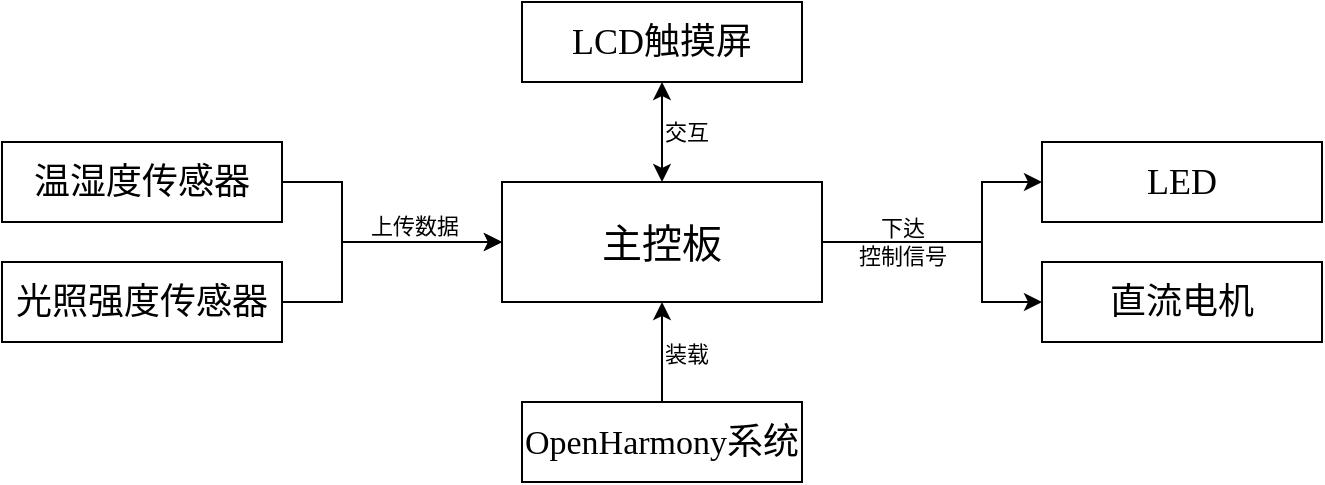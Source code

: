<mxfile version="24.3.0" type="github">
  <diagram name="Page-1" id="42789a77-a242-8287-6e28-9cd8cfd52e62">
    <mxGraphModel dx="1195" dy="588" grid="1" gridSize="10" guides="1" tooltips="1" connect="1" arrows="1" fold="1" page="1" pageScale="1" pageWidth="1100" pageHeight="850" background="none" math="0" shadow="0">
      <root>
        <mxCell id="0" />
        <mxCell id="1" parent="0" />
        <mxCell id="zjSSMuX_inl-teEdnPAB-8" style="edgeStyle=orthogonalEdgeStyle;rounded=0;orthogonalLoop=1;jettySize=auto;html=1;exitX=1;exitY=0.5;exitDx=0;exitDy=0;entryX=0;entryY=0.5;entryDx=0;entryDy=0;" edge="1" parent="1" source="zjSSMuX_inl-teEdnPAB-1" target="zjSSMuX_inl-teEdnPAB-4">
          <mxGeometry relative="1" as="geometry">
            <Array as="points">
              <mxPoint x="720" y="300" />
              <mxPoint x="720" y="270" />
            </Array>
          </mxGeometry>
        </mxCell>
        <mxCell id="zjSSMuX_inl-teEdnPAB-9" style="edgeStyle=orthogonalEdgeStyle;rounded=0;orthogonalLoop=1;jettySize=auto;html=1;exitX=1;exitY=0.5;exitDx=0;exitDy=0;" edge="1" parent="1" source="zjSSMuX_inl-teEdnPAB-1" target="zjSSMuX_inl-teEdnPAB-5">
          <mxGeometry relative="1" as="geometry">
            <Array as="points">
              <mxPoint x="720" y="300" />
              <mxPoint x="720" y="330" />
            </Array>
          </mxGeometry>
        </mxCell>
        <mxCell id="zjSSMuX_inl-teEdnPAB-17" value="下达&lt;div&gt;控制信号&lt;/div&gt;" style="edgeLabel;html=1;align=center;verticalAlign=middle;resizable=0;points=[];labelBackgroundColor=none;" vertex="1" connectable="0" parent="zjSSMuX_inl-teEdnPAB-9">
          <mxGeometry x="-0.429" y="1" relative="1" as="geometry">
            <mxPoint y="1" as="offset" />
          </mxGeometry>
        </mxCell>
        <mxCell id="zjSSMuX_inl-teEdnPAB-1" value="&lt;font style=&quot;font-size: 20px;&quot; face=&quot;宋体&quot;&gt;主控板&lt;/font&gt;" style="rounded=0;whiteSpace=wrap;html=1;" vertex="1" parent="1">
          <mxGeometry x="480" y="270" width="160" height="60" as="geometry" />
        </mxCell>
        <mxCell id="zjSSMuX_inl-teEdnPAB-13" style="edgeStyle=orthogonalEdgeStyle;rounded=0;orthogonalLoop=1;jettySize=auto;html=1;exitX=1;exitY=0.5;exitDx=0;exitDy=0;entryX=0;entryY=0.5;entryDx=0;entryDy=0;" edge="1" parent="1" source="zjSSMuX_inl-teEdnPAB-2" target="zjSSMuX_inl-teEdnPAB-1">
          <mxGeometry relative="1" as="geometry">
            <Array as="points">
              <mxPoint x="400" y="270" />
              <mxPoint x="400" y="300" />
            </Array>
          </mxGeometry>
        </mxCell>
        <mxCell id="zjSSMuX_inl-teEdnPAB-2" value="&lt;font style=&quot;font-size: 18px;&quot; face=&quot;宋体&quot;&gt;温湿度传感器&lt;/font&gt;" style="rounded=0;whiteSpace=wrap;html=1;" vertex="1" parent="1">
          <mxGeometry x="230" y="250" width="140" height="40" as="geometry" />
        </mxCell>
        <mxCell id="zjSSMuX_inl-teEdnPAB-14" style="edgeStyle=orthogonalEdgeStyle;rounded=0;orthogonalLoop=1;jettySize=auto;html=1;exitX=1;exitY=0.5;exitDx=0;exitDy=0;entryX=0;entryY=0.5;entryDx=0;entryDy=0;" edge="1" parent="1" source="zjSSMuX_inl-teEdnPAB-3" target="zjSSMuX_inl-teEdnPAB-1">
          <mxGeometry relative="1" as="geometry">
            <Array as="points">
              <mxPoint x="400" y="330" />
              <mxPoint x="400" y="300" />
            </Array>
          </mxGeometry>
        </mxCell>
        <mxCell id="zjSSMuX_inl-teEdnPAB-15" value="上传数据" style="edgeLabel;html=1;align=center;verticalAlign=middle;resizable=0;points=[];" vertex="1" connectable="0" parent="zjSSMuX_inl-teEdnPAB-14">
          <mxGeometry x="0.374" y="1" relative="1" as="geometry">
            <mxPoint y="-7" as="offset" />
          </mxGeometry>
        </mxCell>
        <mxCell id="zjSSMuX_inl-teEdnPAB-3" value="&lt;font style=&quot;font-size: 18px;&quot; face=&quot;宋体&quot;&gt;光照强度传感器&lt;/font&gt;" style="rounded=0;whiteSpace=wrap;html=1;" vertex="1" parent="1">
          <mxGeometry x="230" y="310" width="140" height="40" as="geometry" />
        </mxCell>
        <mxCell id="zjSSMuX_inl-teEdnPAB-4" value="&lt;font face=&quot;Times New Roman&quot; style=&quot;font-size: 18px;&quot;&gt;LED&lt;/font&gt;" style="rounded=0;whiteSpace=wrap;html=1;" vertex="1" parent="1">
          <mxGeometry x="750" y="250" width="140" height="40" as="geometry" />
        </mxCell>
        <mxCell id="zjSSMuX_inl-teEdnPAB-5" value="&lt;font style=&quot;font-size: 18px;&quot; face=&quot;宋体&quot;&gt;直流电机&lt;/font&gt;" style="rounded=0;whiteSpace=wrap;html=1;" vertex="1" parent="1">
          <mxGeometry x="750" y="310" width="140" height="40" as="geometry" />
        </mxCell>
        <mxCell id="zjSSMuX_inl-teEdnPAB-6" value="&lt;font face=&quot;Times New Roman&quot; style=&quot;font-size: 18px;&quot;&gt;LCD&lt;/font&gt;&lt;font style=&quot;font-size: 18px;&quot; face=&quot;宋体&quot;&gt;触摸屏&lt;/font&gt;" style="rounded=0;whiteSpace=wrap;html=1;" vertex="1" parent="1">
          <mxGeometry x="490" y="180" width="140" height="40" as="geometry" />
        </mxCell>
        <mxCell id="zjSSMuX_inl-teEdnPAB-21" style="edgeStyle=orthogonalEdgeStyle;rounded=0;orthogonalLoop=1;jettySize=auto;html=1;exitX=0.5;exitY=0;exitDx=0;exitDy=0;entryX=0.5;entryY=1;entryDx=0;entryDy=0;" edge="1" parent="1" source="zjSSMuX_inl-teEdnPAB-7" target="zjSSMuX_inl-teEdnPAB-1">
          <mxGeometry relative="1" as="geometry" />
        </mxCell>
        <mxCell id="zjSSMuX_inl-teEdnPAB-22" value="装载" style="edgeLabel;html=1;align=center;verticalAlign=middle;resizable=0;points=[];" vertex="1" connectable="0" parent="zjSSMuX_inl-teEdnPAB-21">
          <mxGeometry x="-0.013" y="-2" relative="1" as="geometry">
            <mxPoint x="10" as="offset" />
          </mxGeometry>
        </mxCell>
        <mxCell id="zjSSMuX_inl-teEdnPAB-7" value="&lt;font face=&quot;Times New Roman&quot; style=&quot;font-size: 17px;&quot;&gt;OpenHarmony&lt;/font&gt;&lt;font style=&quot;font-size: 18px;&quot; face=&quot;宋体&quot;&gt;系统&lt;/font&gt;" style="rounded=0;whiteSpace=wrap;html=1;" vertex="1" parent="1">
          <mxGeometry x="490" y="380" width="140" height="40" as="geometry" />
        </mxCell>
        <mxCell id="zjSSMuX_inl-teEdnPAB-18" value="" style="endArrow=classic;startArrow=classic;html=1;rounded=0;exitX=0.5;exitY=0;exitDx=0;exitDy=0;entryX=0.5;entryY=1;entryDx=0;entryDy=0;" edge="1" parent="1" source="zjSSMuX_inl-teEdnPAB-1" target="zjSSMuX_inl-teEdnPAB-6">
          <mxGeometry width="50" height="50" relative="1" as="geometry">
            <mxPoint x="690" y="220" as="sourcePoint" />
            <mxPoint x="740" y="170" as="targetPoint" />
          </mxGeometry>
        </mxCell>
        <mxCell id="zjSSMuX_inl-teEdnPAB-20" value="交互" style="edgeLabel;html=1;align=center;verticalAlign=middle;resizable=0;points=[];" vertex="1" connectable="0" parent="zjSSMuX_inl-teEdnPAB-18">
          <mxGeometry x="0.004" relative="1" as="geometry">
            <mxPoint x="12" as="offset" />
          </mxGeometry>
        </mxCell>
      </root>
    </mxGraphModel>
  </diagram>
</mxfile>
